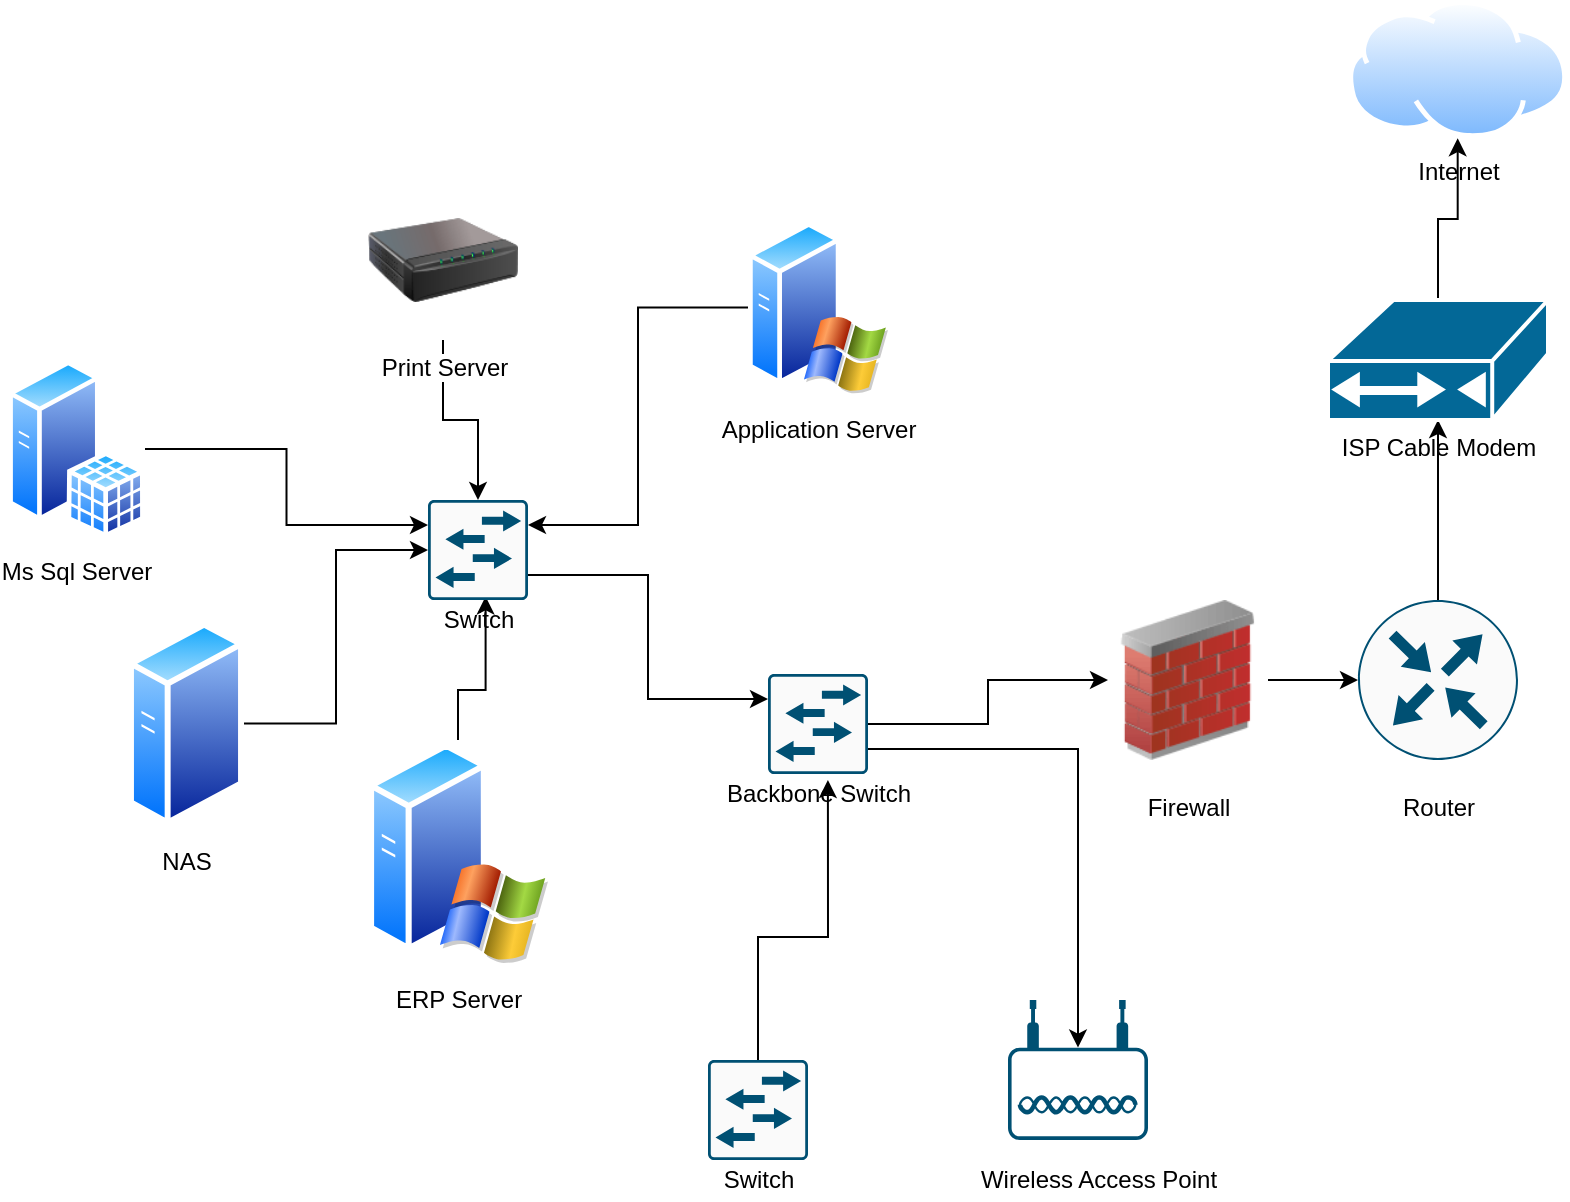 <mxfile version="15.5.5" type="github">
  <diagram id="EP-S3iL2bJB0XsXoEbt5" name="Page-1">
    <mxGraphModel dx="1038" dy="547" grid="1" gridSize="10" guides="1" tooltips="1" connect="1" arrows="1" fold="1" page="1" pageScale="1" pageWidth="850" pageHeight="1100" math="0" shadow="0">
      <root>
        <mxCell id="0" />
        <mxCell id="1" parent="0" />
        <mxCell id="68LxXG4H3mV1ZYXkKBP9-35" style="edgeStyle=orthogonalEdgeStyle;rounded=0;orthogonalLoop=1;jettySize=auto;html=1;exitX=0.5;exitY=0;exitDx=0;exitDy=0;exitPerimeter=0;entryX=0.5;entryY=1;entryDx=0;entryDy=0;entryPerimeter=0;" edge="1" parent="1" source="68LxXG4H3mV1ZYXkKBP9-1" target="68LxXG4H3mV1ZYXkKBP9-28">
          <mxGeometry relative="1" as="geometry" />
        </mxCell>
        <mxCell id="68LxXG4H3mV1ZYXkKBP9-1" value="" style="sketch=0;points=[[0.5,0,0],[1,0.5,0],[0.5,1,0],[0,0.5,0],[0.145,0.145,0],[0.856,0.145,0],[0.855,0.856,0],[0.145,0.855,0]];verticalLabelPosition=bottom;html=1;verticalAlign=top;aspect=fixed;align=center;pointerEvents=1;shape=mxgraph.cisco19.rect;prIcon=router;fillColor=#FAFAFA;strokeColor=#005073;" vertex="1" parent="1">
          <mxGeometry x="695" y="320" width="80" height="80" as="geometry" />
        </mxCell>
        <mxCell id="68LxXG4H3mV1ZYXkKBP9-16" style="edgeStyle=orthogonalEdgeStyle;rounded=0;orthogonalLoop=1;jettySize=auto;html=1;entryX=0.5;entryY=0;entryDx=0;entryDy=0;entryPerimeter=0;" edge="1" parent="1" source="68LxXG4H3mV1ZYXkKBP9-3" target="68LxXG4H3mV1ZYXkKBP9-14">
          <mxGeometry relative="1" as="geometry" />
        </mxCell>
        <mxCell id="68LxXG4H3mV1ZYXkKBP9-3" value="Print Server" style="image;html=1;image=img/lib/clip_art/networking/Print_Server_128x128.png" vertex="1" parent="1">
          <mxGeometry x="200" y="110" width="75" height="80" as="geometry" />
        </mxCell>
        <mxCell id="68LxXG4H3mV1ZYXkKBP9-17" style="edgeStyle=orthogonalEdgeStyle;rounded=0;orthogonalLoop=1;jettySize=auto;html=1;entryX=1;entryY=0.25;entryDx=0;entryDy=0;entryPerimeter=0;" edge="1" parent="1" source="68LxXG4H3mV1ZYXkKBP9-4" target="68LxXG4H3mV1ZYXkKBP9-14">
          <mxGeometry relative="1" as="geometry" />
        </mxCell>
        <mxCell id="68LxXG4H3mV1ZYXkKBP9-4" value="Application Server" style="aspect=fixed;perimeter=ellipsePerimeter;html=1;align=center;shadow=0;dashed=0;spacingTop=3;image;image=img/lib/active_directory/windows_server_2.svg;" vertex="1" parent="1">
          <mxGeometry x="390" y="130" width="70" height="87.5" as="geometry" />
        </mxCell>
        <mxCell id="68LxXG4H3mV1ZYXkKBP9-19" style="edgeStyle=orthogonalEdgeStyle;rounded=0;orthogonalLoop=1;jettySize=auto;html=1;exitX=1;exitY=0.5;exitDx=0;exitDy=0;entryX=0;entryY=0.5;entryDx=0;entryDy=0;entryPerimeter=0;" edge="1" parent="1" source="68LxXG4H3mV1ZYXkKBP9-5" target="68LxXG4H3mV1ZYXkKBP9-14">
          <mxGeometry relative="1" as="geometry" />
        </mxCell>
        <mxCell id="68LxXG4H3mV1ZYXkKBP9-5" value="NAS" style="aspect=fixed;perimeter=ellipsePerimeter;html=1;align=center;shadow=0;dashed=0;spacingTop=3;image;image=img/lib/active_directory/generic_server.svg;" vertex="1" parent="1">
          <mxGeometry x="80" y="330" width="58" height="103.57" as="geometry" />
        </mxCell>
        <mxCell id="68LxXG4H3mV1ZYXkKBP9-18" style="edgeStyle=orthogonalEdgeStyle;rounded=0;orthogonalLoop=1;jettySize=auto;html=1;entryX=0;entryY=0.25;entryDx=0;entryDy=0;entryPerimeter=0;" edge="1" parent="1" source="68LxXG4H3mV1ZYXkKBP9-6" target="68LxXG4H3mV1ZYXkKBP9-14">
          <mxGeometry relative="1" as="geometry" />
        </mxCell>
        <mxCell id="68LxXG4H3mV1ZYXkKBP9-6" value="Ms Sql Server" style="aspect=fixed;perimeter=ellipsePerimeter;html=1;align=center;shadow=0;dashed=0;spacingTop=3;image;image=img/lib/active_directory/sql_server.svg;" vertex="1" parent="1">
          <mxGeometry x="20" y="200" width="68.5" height="88.96" as="geometry" />
        </mxCell>
        <mxCell id="68LxXG4H3mV1ZYXkKBP9-20" style="edgeStyle=orthogonalEdgeStyle;rounded=0;orthogonalLoop=1;jettySize=auto;html=1;entryX=0.576;entryY=-0.09;entryDx=0;entryDy=0;entryPerimeter=0;" edge="1" parent="1" source="68LxXG4H3mV1ZYXkKBP9-8" target="68LxXG4H3mV1ZYXkKBP9-15">
          <mxGeometry relative="1" as="geometry" />
        </mxCell>
        <mxCell id="68LxXG4H3mV1ZYXkKBP9-8" value="ERP Server" style="aspect=fixed;perimeter=ellipsePerimeter;html=1;align=center;shadow=0;dashed=0;spacingTop=3;image;image=img/lib/active_directory/windows_server_2.svg;" vertex="1" parent="1">
          <mxGeometry x="200" y="390" width="90" height="112.5" as="geometry" />
        </mxCell>
        <mxCell id="68LxXG4H3mV1ZYXkKBP9-11" value="Router" style="text;html=1;align=center;verticalAlign=middle;resizable=0;points=[];autosize=1;strokeColor=none;fillColor=none;" vertex="1" parent="1">
          <mxGeometry x="710" y="413.57" width="50" height="20" as="geometry" />
        </mxCell>
        <mxCell id="68LxXG4H3mV1ZYXkKBP9-34" style="edgeStyle=orthogonalEdgeStyle;rounded=0;orthogonalLoop=1;jettySize=auto;html=1;exitX=1;exitY=0.5;exitDx=0;exitDy=0;entryX=0;entryY=0.5;entryDx=0;entryDy=0;entryPerimeter=0;" edge="1" parent="1" source="68LxXG4H3mV1ZYXkKBP9-12" target="68LxXG4H3mV1ZYXkKBP9-1">
          <mxGeometry relative="1" as="geometry" />
        </mxCell>
        <mxCell id="68LxXG4H3mV1ZYXkKBP9-12" value="" style="image;html=1;image=img/lib/clip_art/networking/Firewall_02_128x128.png" vertex="1" parent="1">
          <mxGeometry x="570" y="320" width="80" height="80" as="geometry" />
        </mxCell>
        <mxCell id="68LxXG4H3mV1ZYXkKBP9-32" style="edgeStyle=orthogonalEdgeStyle;rounded=0;orthogonalLoop=1;jettySize=auto;html=1;exitX=1;exitY=0.75;exitDx=0;exitDy=0;exitPerimeter=0;entryX=0;entryY=0.25;entryDx=0;entryDy=0;entryPerimeter=0;" edge="1" parent="1" source="68LxXG4H3mV1ZYXkKBP9-14" target="68LxXG4H3mV1ZYXkKBP9-31">
          <mxGeometry relative="1" as="geometry" />
        </mxCell>
        <mxCell id="68LxXG4H3mV1ZYXkKBP9-14" value="" style="sketch=0;points=[[0.015,0.015,0],[0.985,0.015,0],[0.985,0.985,0],[0.015,0.985,0],[0.25,0,0],[0.5,0,0],[0.75,0,0],[1,0.25,0],[1,0.5,0],[1,0.75,0],[0.75,1,0],[0.5,1,0],[0.25,1,0],[0,0.75,0],[0,0.5,0],[0,0.25,0]];verticalLabelPosition=bottom;html=1;verticalAlign=top;aspect=fixed;align=center;pointerEvents=1;shape=mxgraph.cisco19.rect;prIcon=l2_switch;fillColor=#FAFAFA;strokeColor=#005073;" vertex="1" parent="1">
          <mxGeometry x="230" y="270" width="50" height="50" as="geometry" />
        </mxCell>
        <mxCell id="68LxXG4H3mV1ZYXkKBP9-15" value="Switch" style="text;html=1;align=center;verticalAlign=middle;resizable=0;points=[];autosize=1;strokeColor=none;fillColor=none;" vertex="1" parent="1">
          <mxGeometry x="230" y="320" width="50" height="20" as="geometry" />
        </mxCell>
        <mxCell id="68LxXG4H3mV1ZYXkKBP9-23" value="Internet" style="aspect=fixed;perimeter=ellipsePerimeter;html=1;align=center;shadow=0;dashed=0;spacingTop=3;image;image=img/lib/active_directory/internet_cloud.svg;" vertex="1" parent="1">
          <mxGeometry x="690" y="20.0" width="109.68" height="69.1" as="geometry" />
        </mxCell>
        <mxCell id="68LxXG4H3mV1ZYXkKBP9-26" value="Firewall" style="text;html=1;align=center;verticalAlign=middle;resizable=0;points=[];autosize=1;strokeColor=none;fillColor=none;" vertex="1" parent="1">
          <mxGeometry x="580" y="413.57" width="60" height="20" as="geometry" />
        </mxCell>
        <mxCell id="68LxXG4H3mV1ZYXkKBP9-36" style="edgeStyle=orthogonalEdgeStyle;rounded=0;orthogonalLoop=1;jettySize=auto;html=1;" edge="1" parent="1" source="68LxXG4H3mV1ZYXkKBP9-28" target="68LxXG4H3mV1ZYXkKBP9-23">
          <mxGeometry relative="1" as="geometry" />
        </mxCell>
        <mxCell id="68LxXG4H3mV1ZYXkKBP9-28" value="" style="shape=mxgraph.cisco.modems_and_phones.cable_modem;html=1;pointerEvents=1;dashed=0;fillColor=#036897;strokeColor=#ffffff;strokeWidth=2;verticalLabelPosition=bottom;verticalAlign=top;align=center;outlineConnect=0;" vertex="1" parent="1">
          <mxGeometry x="680" y="170" width="110" height="60" as="geometry" />
        </mxCell>
        <mxCell id="68LxXG4H3mV1ZYXkKBP9-29" value="ISP Cable Modem" style="text;html=1;align=center;verticalAlign=middle;resizable=0;points=[];autosize=1;strokeColor=none;fillColor=none;" vertex="1" parent="1">
          <mxGeometry x="680" y="234.48" width="110" height="20" as="geometry" />
        </mxCell>
        <mxCell id="68LxXG4H3mV1ZYXkKBP9-33" style="edgeStyle=orthogonalEdgeStyle;rounded=0;orthogonalLoop=1;jettySize=auto;html=1;exitX=1;exitY=0.5;exitDx=0;exitDy=0;exitPerimeter=0;" edge="1" parent="1" source="68LxXG4H3mV1ZYXkKBP9-31" target="68LxXG4H3mV1ZYXkKBP9-12">
          <mxGeometry relative="1" as="geometry" />
        </mxCell>
        <mxCell id="68LxXG4H3mV1ZYXkKBP9-40" style="edgeStyle=orthogonalEdgeStyle;rounded=0;orthogonalLoop=1;jettySize=auto;html=1;exitX=1;exitY=0.75;exitDx=0;exitDy=0;exitPerimeter=0;entryX=0.5;entryY=0.34;entryDx=0;entryDy=0;entryPerimeter=0;" edge="1" parent="1" source="68LxXG4H3mV1ZYXkKBP9-31" target="68LxXG4H3mV1ZYXkKBP9-38">
          <mxGeometry relative="1" as="geometry" />
        </mxCell>
        <mxCell id="68LxXG4H3mV1ZYXkKBP9-31" value="" style="sketch=0;points=[[0.015,0.015,0],[0.985,0.015,0],[0.985,0.985,0],[0.015,0.985,0],[0.25,0,0],[0.5,0,0],[0.75,0,0],[1,0.25,0],[1,0.5,0],[1,0.75,0],[0.75,1,0],[0.5,1,0],[0.25,1,0],[0,0.75,0],[0,0.5,0],[0,0.25,0]];verticalLabelPosition=bottom;html=1;verticalAlign=top;aspect=fixed;align=center;pointerEvents=1;shape=mxgraph.cisco19.rect;prIcon=l2_switch;fillColor=#FAFAFA;strokeColor=#005073;" vertex="1" parent="1">
          <mxGeometry x="400" y="357" width="50" height="50" as="geometry" />
        </mxCell>
        <mxCell id="68LxXG4H3mV1ZYXkKBP9-37" value="Backbone Switch" style="text;html=1;align=center;verticalAlign=middle;resizable=0;points=[];autosize=1;strokeColor=none;fillColor=none;" vertex="1" parent="1">
          <mxGeometry x="370" y="407" width="110" height="20" as="geometry" />
        </mxCell>
        <mxCell id="68LxXG4H3mV1ZYXkKBP9-38" value="" style="points=[[0.03,0.36,0],[0.18,0,0],[0.5,0.34,0],[0.82,0,0],[0.97,0.36,0],[1,0.67,0],[0.975,0.975,0],[0.5,1,0],[0.025,0.975,0],[0,0.67,0]];verticalLabelPosition=bottom;sketch=0;html=1;verticalAlign=top;aspect=fixed;align=center;pointerEvents=1;shape=mxgraph.cisco19.wireless_access_point;fillColor=#005073;strokeColor=none;" vertex="1" parent="1">
          <mxGeometry x="520" y="520" width="70" height="70" as="geometry" />
        </mxCell>
        <mxCell id="68LxXG4H3mV1ZYXkKBP9-39" value="Wireless Access Point" style="text;html=1;align=center;verticalAlign=middle;resizable=0;points=[];autosize=1;strokeColor=none;fillColor=none;" vertex="1" parent="1">
          <mxGeometry x="500" y="600" width="130" height="20" as="geometry" />
        </mxCell>
        <mxCell id="68LxXG4H3mV1ZYXkKBP9-43" style="edgeStyle=orthogonalEdgeStyle;rounded=0;orthogonalLoop=1;jettySize=auto;html=1;exitX=0.5;exitY=0;exitDx=0;exitDy=0;exitPerimeter=0;entryX=0.545;entryY=0.15;entryDx=0;entryDy=0;entryPerimeter=0;" edge="1" parent="1" source="68LxXG4H3mV1ZYXkKBP9-41" target="68LxXG4H3mV1ZYXkKBP9-37">
          <mxGeometry relative="1" as="geometry" />
        </mxCell>
        <mxCell id="68LxXG4H3mV1ZYXkKBP9-41" value="" style="sketch=0;points=[[0.015,0.015,0],[0.985,0.015,0],[0.985,0.985,0],[0.015,0.985,0],[0.25,0,0],[0.5,0,0],[0.75,0,0],[1,0.25,0],[1,0.5,0],[1,0.75,0],[0.75,1,0],[0.5,1,0],[0.25,1,0],[0,0.75,0],[0,0.5,0],[0,0.25,0]];verticalLabelPosition=bottom;html=1;verticalAlign=top;aspect=fixed;align=center;pointerEvents=1;shape=mxgraph.cisco19.rect;prIcon=l2_switch;fillColor=#FAFAFA;strokeColor=#005073;" vertex="1" parent="1">
          <mxGeometry x="370" y="550" width="50" height="50" as="geometry" />
        </mxCell>
        <mxCell id="68LxXG4H3mV1ZYXkKBP9-42" value="Switch" style="text;html=1;align=center;verticalAlign=middle;resizable=0;points=[];autosize=1;strokeColor=none;fillColor=none;" vertex="1" parent="1">
          <mxGeometry x="370" y="600" width="50" height="20" as="geometry" />
        </mxCell>
      </root>
    </mxGraphModel>
  </diagram>
</mxfile>
